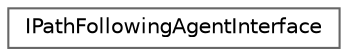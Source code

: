 digraph "Graphical Class Hierarchy"
{
 // INTERACTIVE_SVG=YES
 // LATEX_PDF_SIZE
  bgcolor="transparent";
  edge [fontname=Helvetica,fontsize=10,labelfontname=Helvetica,labelfontsize=10];
  node [fontname=Helvetica,fontsize=10,shape=box,height=0.2,width=0.4];
  rankdir="LR";
  Node0 [id="Node000000",label="IPathFollowingAgentInterface",height=0.2,width=0.4,color="grey40", fillcolor="white", style="filled",URL="$d4/ddd/classIPathFollowingAgentInterface.html",tooltip=" "];
}
